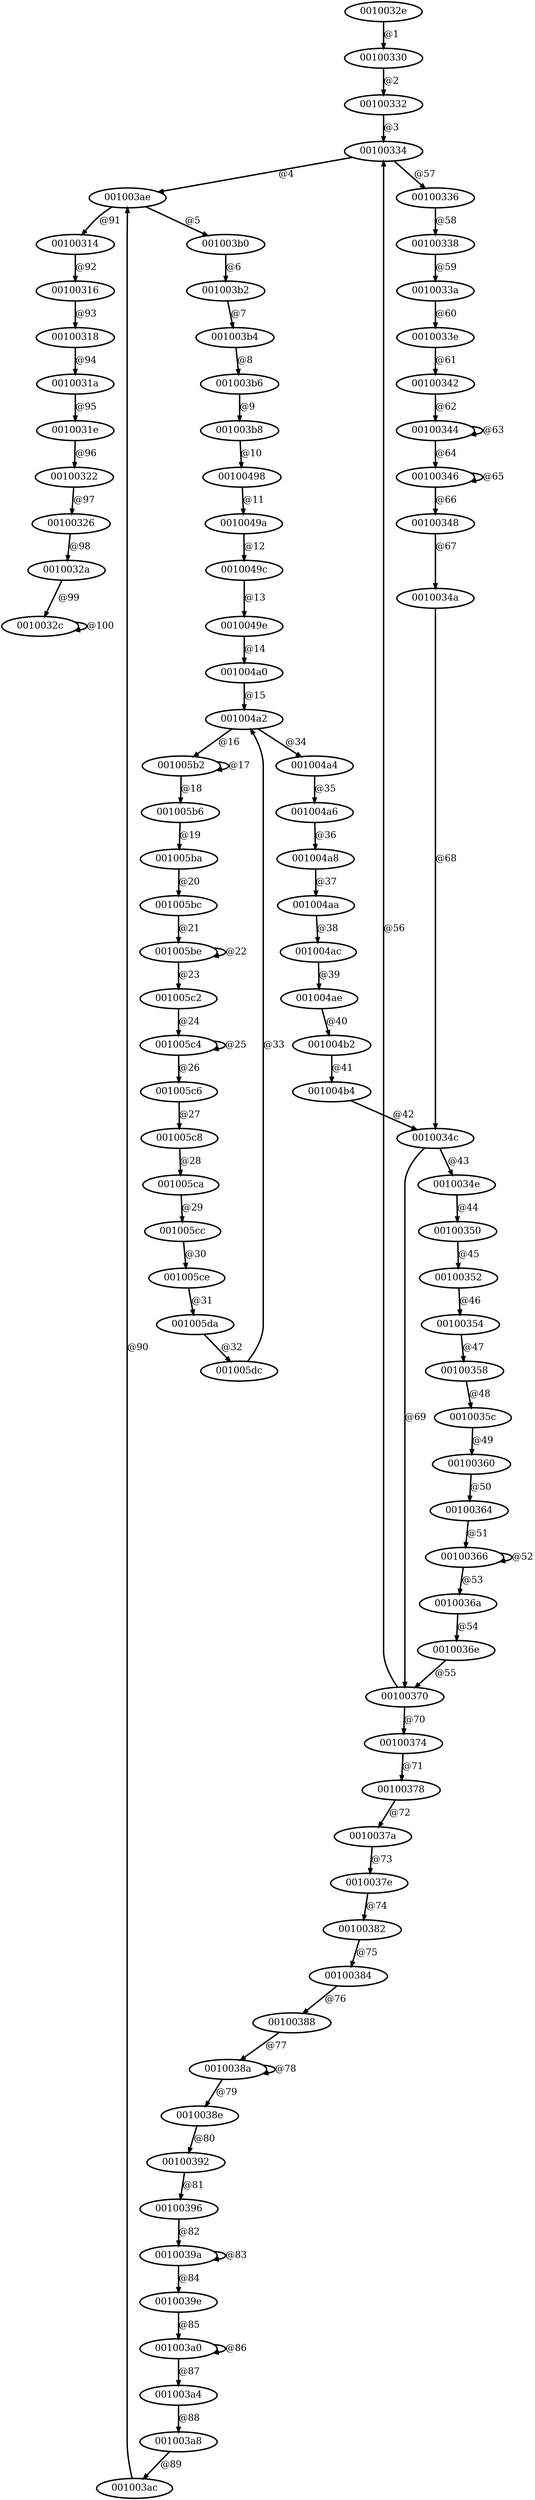 digraph G {
        node [style=rounded, penwidth=3, fontsize=20, shape=oval];
        "0010032e" -> "00100330" [label="@1", color=black,arrowsize=1,style=bold,penwidth=3,fontsize=20];
"00100330" -> "00100332" [label="@2", color=black,arrowsize=1,style=bold,penwidth=3,fontsize=20];
"00100332" -> "00100334" [label="@3", color=black,arrowsize=1,style=bold,penwidth=3,fontsize=20];
"00100334" -> "001003ae" [label="@4", color=black,arrowsize=1,style=bold,penwidth=3,fontsize=20];
"001003ae" -> "001003b0" [label="@5", color=black,arrowsize=1,style=bold,penwidth=3,fontsize=20];
"001003b0" -> "001003b2" [label="@6", color=black,arrowsize=1,style=bold,penwidth=3,fontsize=20];
"001003b2" -> "001003b4" [label="@7", color=black,arrowsize=1,style=bold,penwidth=3,fontsize=20];
"001003b4" -> "001003b6" [label="@8", color=black,arrowsize=1,style=bold,penwidth=3,fontsize=20];
"001003b6" -> "001003b8" [label="@9", color=black,arrowsize=1,style=bold,penwidth=3,fontsize=20];
"001003b8" -> "00100498" [label="@10", color=black,arrowsize=1,style=bold,penwidth=3,fontsize=20];
"00100498" -> "0010049a" [label="@11", color=black,arrowsize=1,style=bold,penwidth=3,fontsize=20];
"0010049a" -> "0010049c" [label="@12", color=black,arrowsize=1,style=bold,penwidth=3,fontsize=20];
"0010049c" -> "0010049e" [label="@13", color=black,arrowsize=1,style=bold,penwidth=3,fontsize=20];
"0010049e" -> "001004a0" [label="@14", color=black,arrowsize=1,style=bold,penwidth=3,fontsize=20];
"001004a0" -> "001004a2" [label="@15", color=black,arrowsize=1,style=bold,penwidth=3,fontsize=20];
"001004a2" -> "001005b2" [label="@16", color=black,arrowsize=1,style=bold,penwidth=3,fontsize=20];
"001005b2" -> "001005b2" [label="@17", color=black,arrowsize=1,style=bold,penwidth=3,fontsize=20];
"001005b2" -> "001005b6" [label="@18", color=black,arrowsize=1,style=bold,penwidth=3,fontsize=20];
"001005b6" -> "001005ba" [label="@19", color=black,arrowsize=1,style=bold,penwidth=3,fontsize=20];
"001005ba" -> "001005bc" [label="@20", color=black,arrowsize=1,style=bold,penwidth=3,fontsize=20];
"001005bc" -> "001005be" [label="@21", color=black,arrowsize=1,style=bold,penwidth=3,fontsize=20];
"001005be" -> "001005be" [label="@22", color=black,arrowsize=1,style=bold,penwidth=3,fontsize=20];
"001005be" -> "001005c2" [label="@23", color=black,arrowsize=1,style=bold,penwidth=3,fontsize=20];
"001005c2" -> "001005c4" [label="@24", color=black,arrowsize=1,style=bold,penwidth=3,fontsize=20];
"001005c4" -> "001005c4" [label="@25", color=black,arrowsize=1,style=bold,penwidth=3,fontsize=20];
"001005c4" -> "001005c6" [label="@26", color=black,arrowsize=1,style=bold,penwidth=3,fontsize=20];
"001005c6" -> "001005c8" [label="@27", color=black,arrowsize=1,style=bold,penwidth=3,fontsize=20];
"001005c8" -> "001005ca" [label="@28", color=black,arrowsize=1,style=bold,penwidth=3,fontsize=20];
"001005ca" -> "001005cc" [label="@29", color=black,arrowsize=1,style=bold,penwidth=3,fontsize=20];
"001005cc" -> "001005ce" [label="@30", color=black,arrowsize=1,style=bold,penwidth=3,fontsize=20];
"001005ce" -> "001005da" [label="@31", color=black,arrowsize=1,style=bold,penwidth=3,fontsize=20];
"001005da" -> "001005dc" [label="@32", color=black,arrowsize=1,style=bold,penwidth=3,fontsize=20];
"001005dc" -> "001004a2" [label="@33", color=black,arrowsize=1,style=bold,penwidth=3,fontsize=20];
"001004a2" -> "001004a4" [label="@34", color=black,arrowsize=1,style=bold,penwidth=3,fontsize=20];
"001004a4" -> "001004a6" [label="@35", color=black,arrowsize=1,style=bold,penwidth=3,fontsize=20];
"001004a6" -> "001004a8" [label="@36", color=black,arrowsize=1,style=bold,penwidth=3,fontsize=20];
"001004a8" -> "001004aa" [label="@37", color=black,arrowsize=1,style=bold,penwidth=3,fontsize=20];
"001004aa" -> "001004ac" [label="@38", color=black,arrowsize=1,style=bold,penwidth=3,fontsize=20];
"001004ac" -> "001004ae" [label="@39", color=black,arrowsize=1,style=bold,penwidth=3,fontsize=20];
"001004ae" -> "001004b2" [label="@40", color=black,arrowsize=1,style=bold,penwidth=3,fontsize=20];
"001004b2" -> "001004b4" [label="@41", color=black,arrowsize=1,style=bold,penwidth=3,fontsize=20];
"001004b4" -> "0010034c" [label="@42", color=black,arrowsize=1,style=bold,penwidth=3,fontsize=20];
"0010034c" -> "0010034e" [label="@43", color=black,arrowsize=1,style=bold,penwidth=3,fontsize=20];
"0010034e" -> "00100350" [label="@44", color=black,arrowsize=1,style=bold,penwidth=3,fontsize=20];
"00100350" -> "00100352" [label="@45", color=black,arrowsize=1,style=bold,penwidth=3,fontsize=20];
"00100352" -> "00100354" [label="@46", color=black,arrowsize=1,style=bold,penwidth=3,fontsize=20];
"00100354" -> "00100358" [label="@47", color=black,arrowsize=1,style=bold,penwidth=3,fontsize=20];
"00100358" -> "0010035c" [label="@48", color=black,arrowsize=1,style=bold,penwidth=3,fontsize=20];
"0010035c" -> "00100360" [label="@49", color=black,arrowsize=1,style=bold,penwidth=3,fontsize=20];
"00100360" -> "00100364" [label="@50", color=black,arrowsize=1,style=bold,penwidth=3,fontsize=20];
"00100364" -> "00100366" [label="@51", color=black,arrowsize=1,style=bold,penwidth=3,fontsize=20];
"00100366" -> "00100366" [label="@52", color=black,arrowsize=1,style=bold,penwidth=3,fontsize=20];
"00100366" -> "0010036a" [label="@53", color=black,arrowsize=1,style=bold,penwidth=3,fontsize=20];
"0010036a" -> "0010036e" [label="@54", color=black,arrowsize=1,style=bold,penwidth=3,fontsize=20];
"0010036e" -> "00100370" [label="@55", color=black,arrowsize=1,style=bold,penwidth=3,fontsize=20];
"00100370" -> "00100334" [label="@56", color=black,arrowsize=1,style=bold,penwidth=3,fontsize=20];
"00100334" -> "00100336" [label="@57", color=black,arrowsize=1,style=bold,penwidth=3,fontsize=20];
"00100336" -> "00100338" [label="@58", color=black,arrowsize=1,style=bold,penwidth=3,fontsize=20];
"00100338" -> "0010033a" [label="@59", color=black,arrowsize=1,style=bold,penwidth=3,fontsize=20];
"0010033a" -> "0010033e" [label="@60", color=black,arrowsize=1,style=bold,penwidth=3,fontsize=20];
"0010033e" -> "00100342" [label="@61", color=black,arrowsize=1,style=bold,penwidth=3,fontsize=20];
"00100342" -> "00100344" [label="@62", color=black,arrowsize=1,style=bold,penwidth=3,fontsize=20];
"00100344" -> "00100344" [label="@63", color=black,arrowsize=1,style=bold,penwidth=3,fontsize=20];
"00100344" -> "00100346" [label="@64", color=black,arrowsize=1,style=bold,penwidth=3,fontsize=20];
"00100346" -> "00100346" [label="@65", color=black,arrowsize=1,style=bold,penwidth=3,fontsize=20];
"00100346" -> "00100348" [label="@66", color=black,arrowsize=1,style=bold,penwidth=3,fontsize=20];
"00100348" -> "0010034a" [label="@67", color=black,arrowsize=1,style=bold,penwidth=3,fontsize=20];
"0010034a" -> "0010034c" [label="@68", color=black,arrowsize=1,style=bold,penwidth=3,fontsize=20];
"0010034c" -> "00100370" [label="@69", color=black,arrowsize=1,style=bold,penwidth=3,fontsize=20];
"00100370" -> "00100374" [label="@70", color=black,arrowsize=1,style=bold,penwidth=3,fontsize=20];
"00100374" -> "00100378" [label="@71", color=black,arrowsize=1,style=bold,penwidth=3,fontsize=20];
"00100378" -> "0010037a" [label="@72", color=black,arrowsize=1,style=bold,penwidth=3,fontsize=20];
"0010037a" -> "0010037e" [label="@73", color=black,arrowsize=1,style=bold,penwidth=3,fontsize=20];
"0010037e" -> "00100382" [label="@74", color=black,arrowsize=1,style=bold,penwidth=3,fontsize=20];
"00100382" -> "00100384" [label="@75", color=black,arrowsize=1,style=bold,penwidth=3,fontsize=20];
"00100384" -> "00100388" [label="@76", color=black,arrowsize=1,style=bold,penwidth=3,fontsize=20];
"00100388" -> "0010038a" [label="@77", color=black,arrowsize=1,style=bold,penwidth=3,fontsize=20];
"0010038a" -> "0010038a" [label="@78", color=black,arrowsize=1,style=bold,penwidth=3,fontsize=20];
"0010038a" -> "0010038e" [label="@79", color=black,arrowsize=1,style=bold,penwidth=3,fontsize=20];
"0010038e" -> "00100392" [label="@80", color=black,arrowsize=1,style=bold,penwidth=3,fontsize=20];
"00100392" -> "00100396" [label="@81", color=black,arrowsize=1,style=bold,penwidth=3,fontsize=20];
"00100396" -> "0010039a" [label="@82", color=black,arrowsize=1,style=bold,penwidth=3,fontsize=20];
"0010039a" -> "0010039a" [label="@83", color=black,arrowsize=1,style=bold,penwidth=3,fontsize=20];
"0010039a" -> "0010039e" [label="@84", color=black,arrowsize=1,style=bold,penwidth=3,fontsize=20];
"0010039e" -> "001003a0" [label="@85", color=black,arrowsize=1,style=bold,penwidth=3,fontsize=20];
"001003a0" -> "001003a0" [label="@86", color=black,arrowsize=1,style=bold,penwidth=3,fontsize=20];
"001003a0" -> "001003a4" [label="@87", color=black,arrowsize=1,style=bold,penwidth=3,fontsize=20];
"001003a4" -> "001003a8" [label="@88", color=black,arrowsize=1,style=bold,penwidth=3,fontsize=20];
"001003a8" -> "001003ac" [label="@89", color=black,arrowsize=1,style=bold,penwidth=3,fontsize=20];
"001003ac" -> "001003ae" [label="@90", color=black,arrowsize=1,style=bold,penwidth=3,fontsize=20];
"001003ae" -> "00100314" [label="@91", color=black,arrowsize=1,style=bold,penwidth=3,fontsize=20];
"00100314" -> "00100316" [label="@92", color=black,arrowsize=1,style=bold,penwidth=3,fontsize=20];
"00100316" -> "00100318" [label="@93", color=black,arrowsize=1,style=bold,penwidth=3,fontsize=20];
"00100318" -> "0010031a" [label="@94", color=black,arrowsize=1,style=bold,penwidth=3,fontsize=20];
"0010031a" -> "0010031e" [label="@95", color=black,arrowsize=1,style=bold,penwidth=3,fontsize=20];
"0010031e" -> "00100322" [label="@96", color=black,arrowsize=1,style=bold,penwidth=3,fontsize=20];
"00100322" -> "00100326" [label="@97", color=black,arrowsize=1,style=bold,penwidth=3,fontsize=20];
"00100326" -> "0010032a" [label="@98", color=black,arrowsize=1,style=bold,penwidth=3,fontsize=20];
"0010032a" -> "0010032c" [label="@99", color=black,arrowsize=1,style=bold,penwidth=3,fontsize=20];
"0010032c" -> "0010032c" [label="@100", color=black,arrowsize=1,style=bold,penwidth=3,fontsize=20];
}
